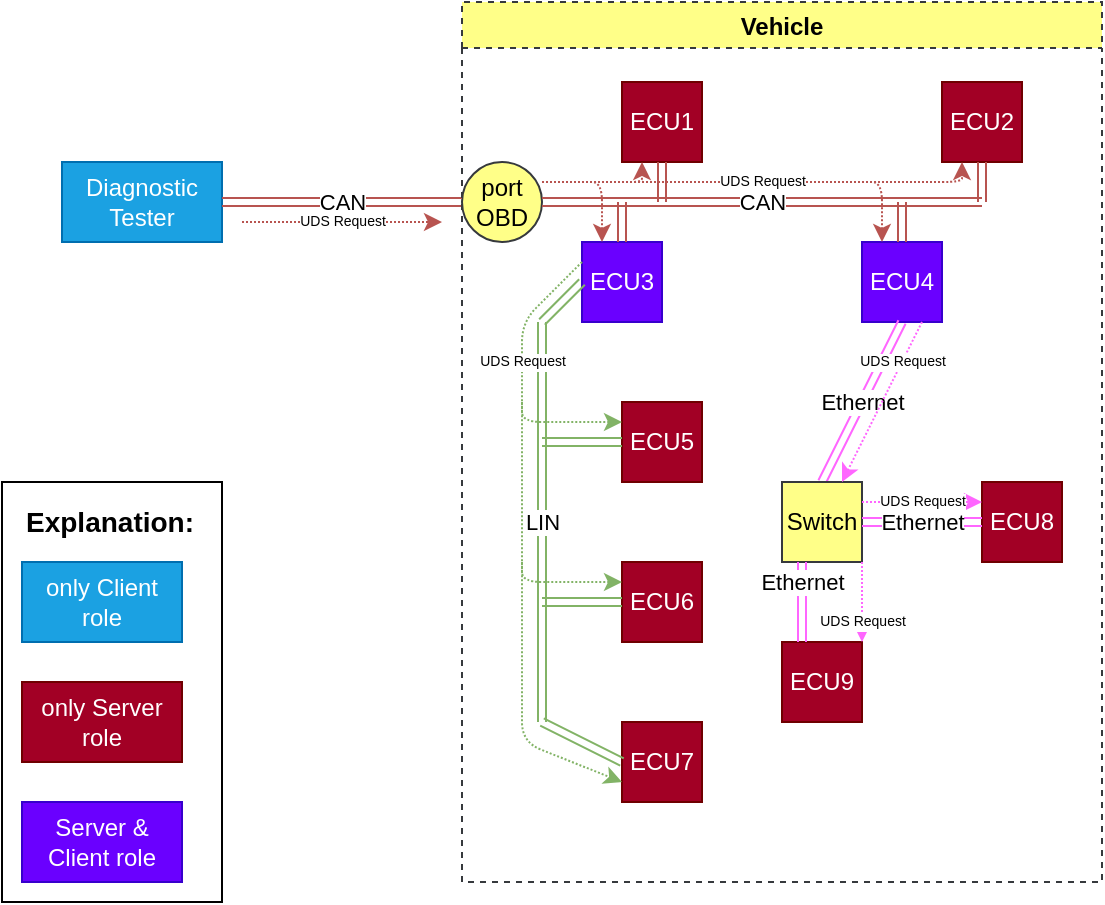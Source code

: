 <mxfile version="14.7.4" type="embed" pages="3"><diagram id="TXXlHFKijfGD9bMzDoRn" name="Gateway - request"><mxGraphModel dx="1177" dy="816" grid="1" gridSize="10" guides="1" tooltips="1" connect="1" arrows="1" fold="1" page="1" pageScale="1" pageWidth="600" pageHeight="500" math="0" shadow="0"><root><mxCell id="kVYuDdD-bTvSPbI2ndRd-0"/><mxCell id="kVYuDdD-bTvSPbI2ndRd-1" parent="kVYuDdD-bTvSPbI2ndRd-0"/><mxCell id="PegGbP0o_FV90BbM3bnu-0" value="Diagnostic Tester" style="rounded=0;whiteSpace=wrap;html=1;fillColor=#1ba1e2;strokeColor=#006EAF;fontColor=#ffffff;" parent="kVYuDdD-bTvSPbI2ndRd-1" vertex="1"><mxGeometry x="40" y="120" width="80" height="40" as="geometry"/></mxCell><mxCell id="PegGbP0o_FV90BbM3bnu-9" value="port OBD" style="ellipse;whiteSpace=wrap;html=1;fillColor=#ffff88;strokeColor=#36393d;" parent="kVYuDdD-bTvSPbI2ndRd-1" vertex="1"><mxGeometry x="240" y="120" width="40" height="40" as="geometry"/></mxCell><mxCell id="PegGbP0o_FV90BbM3bnu-10" value="CAN" style="shape=link;html=1;exitX=1;exitY=0.5;exitDx=0;exitDy=0;entryX=0;entryY=0.5;entryDx=0;entryDy=0;strokeColor=#b85450;fillColor=#f8cecc;" parent="kVYuDdD-bTvSPbI2ndRd-1" source="PegGbP0o_FV90BbM3bnu-0" target="PegGbP0o_FV90BbM3bnu-9" edge="1"><mxGeometry width="100" relative="1" as="geometry"><mxPoint x="130" y="130" as="sourcePoint"/><mxPoint x="230" y="130" as="targetPoint"/></mxGeometry></mxCell><mxCell id="PegGbP0o_FV90BbM3bnu-11" value="CAN" style="shape=link;html=1;exitX=1;exitY=0.5;exitDx=0;exitDy=0;fillColor=#f8cecc;strokeColor=#b85450;" parent="kVYuDdD-bTvSPbI2ndRd-1" source="PegGbP0o_FV90BbM3bnu-9" edge="1"><mxGeometry width="100" relative="1" as="geometry"><mxPoint x="290" y="140" as="sourcePoint"/><mxPoint x="500" y="140" as="targetPoint"/></mxGeometry></mxCell><mxCell id="PegGbP0o_FV90BbM3bnu-12" value="Vehicle" style="swimlane;dashed=1;fillColor=#ffff88;strokeColor=#36393d;" parent="kVYuDdD-bTvSPbI2ndRd-1" vertex="1"><mxGeometry x="240" y="40" width="320" height="440" as="geometry"/></mxCell><mxCell id="PegGbP0o_FV90BbM3bnu-14" value="ECU1" style="rounded=0;whiteSpace=wrap;html=1;fillColor=#a20025;strokeColor=#6F0000;fontColor=#ffffff;" parent="PegGbP0o_FV90BbM3bnu-12" vertex="1"><mxGeometry x="80" y="40" width="40" height="40" as="geometry"/></mxCell><mxCell id="PegGbP0o_FV90BbM3bnu-15" value="" style="shape=link;html=1;exitX=0.5;exitY=1;exitDx=0;exitDy=0;fillColor=#f8cecc;strokeColor=#b85450;" parent="PegGbP0o_FV90BbM3bnu-12" source="PegGbP0o_FV90BbM3bnu-14" edge="1"><mxGeometry width="100" relative="1" as="geometry"><mxPoint x="130" y="150" as="sourcePoint"/><mxPoint x="100" y="100" as="targetPoint"/></mxGeometry></mxCell><mxCell id="PegGbP0o_FV90BbM3bnu-18" value="ECU2" style="rounded=0;whiteSpace=wrap;html=1;fillColor=#a20025;strokeColor=#6F0000;fontColor=#ffffff;" parent="PegGbP0o_FV90BbM3bnu-12" vertex="1"><mxGeometry x="240" y="40" width="40" height="40" as="geometry"/></mxCell><mxCell id="PegGbP0o_FV90BbM3bnu-22" value="" style="shape=link;html=1;exitX=0.5;exitY=1;exitDx=0;exitDy=0;fillColor=#f8cecc;strokeColor=#b85450;" parent="PegGbP0o_FV90BbM3bnu-12" source="PegGbP0o_FV90BbM3bnu-18" edge="1"><mxGeometry width="100" relative="1" as="geometry"><mxPoint x="240" y="160" as="sourcePoint"/><mxPoint x="260" y="100" as="targetPoint"/></mxGeometry></mxCell><mxCell id="PegGbP0o_FV90BbM3bnu-23" value="ECU3" style="rounded=0;whiteSpace=wrap;html=1;fillColor=#6a00ff;strokeColor=#3700CC;fontColor=#ffffff;" parent="PegGbP0o_FV90BbM3bnu-12" vertex="1"><mxGeometry x="60" y="120" width="40" height="40" as="geometry"/></mxCell><mxCell id="PegGbP0o_FV90BbM3bnu-24" value="ECU4" style="rounded=0;whiteSpace=wrap;html=1;fillColor=#6a00ff;strokeColor=#3700CC;fontColor=#ffffff;" parent="PegGbP0o_FV90BbM3bnu-12" vertex="1"><mxGeometry x="200" y="120" width="40" height="40" as="geometry"/></mxCell><mxCell id="PegGbP0o_FV90BbM3bnu-26" value="" style="shape=link;html=1;entryX=0.5;entryY=0;entryDx=0;entryDy=0;fillColor=#f8cecc;strokeColor=#b85450;" parent="PegGbP0o_FV90BbM3bnu-12" target="PegGbP0o_FV90BbM3bnu-24" edge="1"><mxGeometry width="100" relative="1" as="geometry"><mxPoint x="220" y="100" as="sourcePoint"/><mxPoint x="260" y="120" as="targetPoint"/></mxGeometry></mxCell><mxCell id="PegGbP0o_FV90BbM3bnu-28" value="LIN" style="shape=link;html=1;fillColor=#d5e8d4;strokeColor=#82b366;" parent="PegGbP0o_FV90BbM3bnu-12" edge="1"><mxGeometry width="100" relative="1" as="geometry"><mxPoint x="40" y="160" as="sourcePoint"/><mxPoint x="40" y="360" as="targetPoint"/></mxGeometry></mxCell><mxCell id="PegGbP0o_FV90BbM3bnu-29" value="Ethernet" style="shape=link;html=1;entryX=0.5;entryY=0;entryDx=0;entryDy=0;exitX=0.5;exitY=1;exitDx=0;exitDy=0;strokeColor=#FF66FF;" parent="PegGbP0o_FV90BbM3bnu-12" source="PegGbP0o_FV90BbM3bnu-24" target="PegGbP0o_FV90BbM3bnu-30" edge="1"><mxGeometry width="100" relative="1" as="geometry"><mxPoint x="180" y="160" as="sourcePoint"/><mxPoint x="180" y="240" as="targetPoint"/></mxGeometry></mxCell><mxCell id="PegGbP0o_FV90BbM3bnu-30" value="Switch" style="rounded=0;whiteSpace=wrap;html=1;strokeColor=#36393d;fillColor=#ffff88;" parent="PegGbP0o_FV90BbM3bnu-12" vertex="1"><mxGeometry x="160" y="240" width="40" height="40" as="geometry"/></mxCell><mxCell id="PegGbP0o_FV90BbM3bnu-32" value="ECU5" style="rounded=0;whiteSpace=wrap;html=1;fillColor=#a20025;strokeColor=#6F0000;fontColor=#ffffff;" parent="PegGbP0o_FV90BbM3bnu-12" vertex="1"><mxGeometry x="80" y="200" width="40" height="40" as="geometry"/></mxCell><mxCell id="PegGbP0o_FV90BbM3bnu-33" value="ECU6" style="rounded=0;whiteSpace=wrap;html=1;fillColor=#a20025;strokeColor=#6F0000;fontColor=#ffffff;" parent="PegGbP0o_FV90BbM3bnu-12" vertex="1"><mxGeometry x="80" y="280" width="40" height="40" as="geometry"/></mxCell><mxCell id="PegGbP0o_FV90BbM3bnu-34" value="ECU7" style="rounded=0;whiteSpace=wrap;html=1;fillColor=#a20025;strokeColor=#6F0000;fontColor=#ffffff;" parent="PegGbP0o_FV90BbM3bnu-12" vertex="1"><mxGeometry x="80" y="360" width="40" height="40" as="geometry"/></mxCell><mxCell id="PegGbP0o_FV90BbM3bnu-35" value="ECU9" style="rounded=0;whiteSpace=wrap;html=1;fillColor=#a20025;strokeColor=#6F0000;fontColor=#ffffff;" parent="PegGbP0o_FV90BbM3bnu-12" vertex="1"><mxGeometry x="160" y="320" width="40" height="40" as="geometry"/></mxCell><mxCell id="PegGbP0o_FV90BbM3bnu-36" value="ECU8" style="rounded=0;whiteSpace=wrap;html=1;fillColor=#a20025;strokeColor=#6F0000;fontColor=#ffffff;" parent="PegGbP0o_FV90BbM3bnu-12" vertex="1"><mxGeometry x="260" y="240" width="40" height="40" as="geometry"/></mxCell><mxCell id="PegGbP0o_FV90BbM3bnu-37" value="Ethernet" style="shape=link;html=1;entryX=0.25;entryY=0;entryDx=0;entryDy=0;exitX=0.25;exitY=1;exitDx=0;exitDy=0;strokeColor=#FF66FF;" parent="PegGbP0o_FV90BbM3bnu-12" source="PegGbP0o_FV90BbM3bnu-30" target="PegGbP0o_FV90BbM3bnu-35" edge="1"><mxGeometry x="-0.5" width="100" relative="1" as="geometry"><mxPoint x="220" y="300" as="sourcePoint"/><mxPoint x="190.0" y="250.0" as="targetPoint"/><mxPoint as="offset"/></mxGeometry></mxCell><mxCell id="PegGbP0o_FV90BbM3bnu-38" value="Ethernet" style="shape=link;html=1;entryX=1;entryY=0.5;entryDx=0;entryDy=0;exitX=0;exitY=0.5;exitDx=0;exitDy=0;strokeColor=#FF66FF;" parent="PegGbP0o_FV90BbM3bnu-12" source="PegGbP0o_FV90BbM3bnu-36" target="PegGbP0o_FV90BbM3bnu-30" edge="1"><mxGeometry width="100" relative="1" as="geometry"><mxPoint x="190" y="290" as="sourcePoint"/><mxPoint x="190" y="330" as="targetPoint"/></mxGeometry></mxCell><mxCell id="1uNNtF3XoOrTsBVOuk05-6" value="UDS Request" style="html=1;fillColor=#d80073;dashed=1;dashPattern=1 1;fontSize=7;strokeColor=#FF66FF;entryX=0.75;entryY=0;entryDx=0;entryDy=0;exitX=0.75;exitY=1;exitDx=0;exitDy=0;" parent="PegGbP0o_FV90BbM3bnu-12" source="PegGbP0o_FV90BbM3bnu-24" target="PegGbP0o_FV90BbM3bnu-30" edge="1"><mxGeometry x="-0.5" width="100" relative="1" as="geometry"><mxPoint x="250" y="170" as="sourcePoint"/><mxPoint x="240" y="220" as="targetPoint"/><mxPoint as="offset"/></mxGeometry></mxCell><mxCell id="1uNNtF3XoOrTsBVOuk05-8" value="UDS Request" style="html=1;fillColor=#d80073;dashed=1;dashPattern=1 1;fontSize=7;strokeColor=#FF66FF;entryX=0;entryY=0.25;entryDx=0;entryDy=0;exitX=1;exitY=0.25;exitDx=0;exitDy=0;" parent="PegGbP0o_FV90BbM3bnu-12" source="PegGbP0o_FV90BbM3bnu-30" target="PegGbP0o_FV90BbM3bnu-36" edge="1"><mxGeometry width="100" relative="1" as="geometry"><mxPoint x="280" y="200" as="sourcePoint"/><mxPoint x="200.0" y="250.0" as="targetPoint"/><mxPoint as="offset"/></mxGeometry></mxCell><mxCell id="1uNNtF3XoOrTsBVOuk05-9" value="UDS Request" style="html=1;fillColor=#d80073;dashed=1;dashPattern=1 1;fontSize=7;strokeColor=#FF66FF;entryX=1;entryY=0;entryDx=0;entryDy=0;exitX=1;exitY=1;exitDx=0;exitDy=0;" parent="PegGbP0o_FV90BbM3bnu-12" source="PegGbP0o_FV90BbM3bnu-30" target="PegGbP0o_FV90BbM3bnu-35" edge="1"><mxGeometry x="0.5" width="100" relative="1" as="geometry"><mxPoint x="230.0" y="310.0" as="sourcePoint"/><mxPoint x="290.0" y="310.0" as="targetPoint"/><mxPoint as="offset"/></mxGeometry></mxCell><mxCell id="1uNNtF3XoOrTsBVOuk05-4" value="UDS Request" style="html=1;strokeColor=#82b366;fillColor=#d5e8d4;dashed=1;dashPattern=1 1;fontSize=7;exitX=0;exitY=0.25;exitDx=0;exitDy=0;entryX=0;entryY=0.75;entryDx=0;entryDy=0;" parent="PegGbP0o_FV90BbM3bnu-12" source="PegGbP0o_FV90BbM3bnu-23" target="PegGbP0o_FV90BbM3bnu-34" edge="1"><mxGeometry x="-0.592" width="100" relative="1" as="geometry"><mxPoint x="-110" y="210.0" as="sourcePoint"/><mxPoint x="30" y="380" as="targetPoint"/><Array as="points"><mxPoint x="30" y="160"/><mxPoint x="30" y="370"/></Array><mxPoint as="offset"/></mxGeometry></mxCell><mxCell id="PegGbP0o_FV90BbM3bnu-27" value="" style="shape=link;html=1;exitX=0.5;exitY=0;exitDx=0;exitDy=0;fillColor=#f8cecc;strokeColor=#b85450;" parent="kVYuDdD-bTvSPbI2ndRd-1" source="PegGbP0o_FV90BbM3bnu-23" edge="1"><mxGeometry width="100" relative="1" as="geometry"><mxPoint x="390" y="270" as="sourcePoint"/><mxPoint x="320" y="140" as="targetPoint"/></mxGeometry></mxCell><mxCell id="PegGbP0o_FV90BbM3bnu-40" value="" style="shape=link;html=1;exitX=0;exitY=0.5;exitDx=0;exitDy=0;fillColor=#d5e8d4;strokeColor=#82b366;" parent="kVYuDdD-bTvSPbI2ndRd-1" source="PegGbP0o_FV90BbM3bnu-23" edge="1"><mxGeometry width="100" relative="1" as="geometry"><mxPoint x="140" y="210" as="sourcePoint"/><mxPoint x="280" y="200" as="targetPoint"/></mxGeometry></mxCell><mxCell id="PegGbP0o_FV90BbM3bnu-41" value="" style="shape=link;html=1;entryX=0;entryY=0.5;entryDx=0;entryDy=0;fillColor=#d5e8d4;strokeColor=#82b366;" parent="kVYuDdD-bTvSPbI2ndRd-1" target="PegGbP0o_FV90BbM3bnu-32" edge="1"><mxGeometry width="100" relative="1" as="geometry"><mxPoint x="280" y="260" as="sourcePoint"/><mxPoint x="290" y="210" as="targetPoint"/></mxGeometry></mxCell><mxCell id="PegGbP0o_FV90BbM3bnu-42" value="" style="shape=link;html=1;entryX=0;entryY=0.5;entryDx=0;entryDy=0;fillColor=#d5e8d4;strokeColor=#82b366;" parent="kVYuDdD-bTvSPbI2ndRd-1" target="PegGbP0o_FV90BbM3bnu-33" edge="1"><mxGeometry width="100" relative="1" as="geometry"><mxPoint x="280" y="340" as="sourcePoint"/><mxPoint x="330" y="270" as="targetPoint"/></mxGeometry></mxCell><mxCell id="PegGbP0o_FV90BbM3bnu-43" value="" style="shape=link;html=1;entryX=0;entryY=0.5;entryDx=0;entryDy=0;fillColor=#d5e8d4;strokeColor=#82b366;" parent="kVYuDdD-bTvSPbI2ndRd-1" target="PegGbP0o_FV90BbM3bnu-34" edge="1"><mxGeometry width="100" relative="1" as="geometry"><mxPoint x="280" y="400" as="sourcePoint"/><mxPoint x="330" y="350" as="targetPoint"/></mxGeometry></mxCell><mxCell id="PegGbP0o_FV90BbM3bnu-44" value="only Client role" style="rounded=0;whiteSpace=wrap;html=1;strokeColor=#006EAF;fillColor=#1ba1e2;fontColor=#ffffff;" parent="kVYuDdD-bTvSPbI2ndRd-1" vertex="1"><mxGeometry x="20" y="320" width="80" height="40" as="geometry"/></mxCell><mxCell id="PegGbP0o_FV90BbM3bnu-45" value="only Server role" style="rounded=0;whiteSpace=wrap;html=1;strokeColor=#6F0000;fillColor=#a20025;fontColor=#ffffff;" parent="kVYuDdD-bTvSPbI2ndRd-1" vertex="1"><mxGeometry x="20" y="380" width="80" height="40" as="geometry"/></mxCell><mxCell id="PegGbP0o_FV90BbM3bnu-46" value="Server &amp;amp; Client role" style="rounded=0;whiteSpace=wrap;html=1;strokeColor=#3700CC;fillColor=#6a00ff;fontColor=#ffffff;" parent="kVYuDdD-bTvSPbI2ndRd-1" vertex="1"><mxGeometry x="20" y="440" width="80" height="40" as="geometry"/></mxCell><mxCell id="PegGbP0o_FV90BbM3bnu-47" value="Explanation:" style="text;html=1;strokeColor=none;fillColor=none;align=left;verticalAlign=middle;whiteSpace=wrap;rounded=0;fontStyle=1;fontSize=14;" parent="kVYuDdD-bTvSPbI2ndRd-1" vertex="1"><mxGeometry x="20" y="280" width="80" height="40" as="geometry"/></mxCell><mxCell id="1uNNtF3XoOrTsBVOuk05-0" value="UDS Request" style="html=1;strokeColor=#b85450;fillColor=#f8cecc;dashed=1;dashPattern=1 1;fontSize=7;" parent="kVYuDdD-bTvSPbI2ndRd-1" edge="1"><mxGeometry width="100" relative="1" as="geometry"><mxPoint x="130" y="150" as="sourcePoint"/><mxPoint x="230" y="150" as="targetPoint"/></mxGeometry></mxCell><mxCell id="1uNNtF3XoOrTsBVOuk05-2" value="UDS Request" style="html=1;strokeColor=#b85450;fillColor=#f8cecc;dashed=1;dashPattern=1 1;fontSize=7;entryX=0.25;entryY=1;entryDx=0;entryDy=0;" parent="kVYuDdD-bTvSPbI2ndRd-1" target="PegGbP0o_FV90BbM3bnu-18" edge="1"><mxGeometry width="100" relative="1" as="geometry"><mxPoint x="280" y="130" as="sourcePoint"/><mxPoint x="500" y="130" as="targetPoint"/><Array as="points"><mxPoint x="490" y="130"/></Array></mxGeometry></mxCell><mxCell id="OMdjaZ_IhQC_8OE2vStf-0" value="" style="html=1;strokeColor=#b85450;fillColor=#f8cecc;dashed=1;dashPattern=1 1;fontSize=7;entryX=0.25;entryY=1;entryDx=0;entryDy=0;" parent="kVYuDdD-bTvSPbI2ndRd-1" target="PegGbP0o_FV90BbM3bnu-14" edge="1"><mxGeometry width="100" relative="1" as="geometry"><mxPoint x="320" y="130" as="sourcePoint"/><mxPoint x="190" y="230" as="targetPoint"/><Array as="points"><mxPoint x="330" y="130"/></Array></mxGeometry></mxCell><mxCell id="OMdjaZ_IhQC_8OE2vStf-1" value="" style="html=1;strokeColor=#b85450;fillColor=#f8cecc;dashed=1;dashPattern=1 1;fontSize=7;entryX=0.25;entryY=0;entryDx=0;entryDy=0;" parent="kVYuDdD-bTvSPbI2ndRd-1" target="PegGbP0o_FV90BbM3bnu-23" edge="1"><mxGeometry width="100" relative="1" as="geometry"><mxPoint x="300" y="130" as="sourcePoint"/><mxPoint x="340" y="130.0" as="targetPoint"/><Array as="points"><mxPoint x="310" y="130"/></Array></mxGeometry></mxCell><mxCell id="OMdjaZ_IhQC_8OE2vStf-2" value="" style="html=1;strokeColor=#b85450;fillColor=#f8cecc;dashed=1;dashPattern=1 1;fontSize=7;entryX=0.25;entryY=0;entryDx=0;entryDy=0;" parent="kVYuDdD-bTvSPbI2ndRd-1" target="PegGbP0o_FV90BbM3bnu-24" edge="1"><mxGeometry width="100" relative="1" as="geometry"><mxPoint x="440" y="130" as="sourcePoint"/><mxPoint x="320" y="170.0" as="targetPoint"/><Array as="points"><mxPoint x="450" y="130"/></Array></mxGeometry></mxCell><mxCell id="OMdjaZ_IhQC_8OE2vStf-4" value="" style="html=1;strokeColor=#82b366;fillColor=#d5e8d4;dashed=1;dashPattern=1 1;fontSize=7;entryX=0;entryY=0.25;entryDx=0;entryDy=0;" parent="kVYuDdD-bTvSPbI2ndRd-1" target="PegGbP0o_FV90BbM3bnu-32" edge="1"><mxGeometry x="-0.592" width="100" relative="1" as="geometry"><mxPoint x="270" y="240" as="sourcePoint"/><mxPoint x="150" y="430" as="targetPoint"/><Array as="points"><mxPoint x="270" y="250"/></Array><mxPoint as="offset"/></mxGeometry></mxCell><mxCell id="OMdjaZ_IhQC_8OE2vStf-5" value="" style="html=1;strokeColor=#82b366;fillColor=#d5e8d4;dashed=1;dashPattern=1 1;fontSize=7;entryX=0;entryY=0.25;entryDx=0;entryDy=0;" parent="kVYuDdD-bTvSPbI2ndRd-1" target="PegGbP0o_FV90BbM3bnu-33" edge="1"><mxGeometry x="-0.592" width="100" relative="1" as="geometry"><mxPoint x="270" y="320" as="sourcePoint"/><mxPoint x="220" y="340.0" as="targetPoint"/><Array as="points"><mxPoint x="270" y="330"/></Array><mxPoint as="offset"/></mxGeometry></mxCell><mxCell id="hqwpej-4IqwZnjgD5r96-0" value="" style="rounded=0;whiteSpace=wrap;html=1;fillColor=none;" parent="kVYuDdD-bTvSPbI2ndRd-1" vertex="1"><mxGeometry x="10" y="280" width="110" height="210" as="geometry"/></mxCell></root></mxGraphModel></diagram><diagram name="Gateway - response" id="EYrk-a6-NOc8JjcXgO_h"><mxGraphModel dx="1177" dy="816" grid="1" gridSize="10" guides="1" tooltips="1" connect="1" arrows="1" fold="1" page="1" pageScale="1" pageWidth="600" pageHeight="500" math="0" shadow="0"><root><mxCell id="g2b5pbjhhAs5fYfLY55k-0"/><mxCell id="g2b5pbjhhAs5fYfLY55k-1" parent="g2b5pbjhhAs5fYfLY55k-0"/><mxCell id="g2b5pbjhhAs5fYfLY55k-2" value="Diagnostic Tester" style="rounded=0;whiteSpace=wrap;html=1;fillColor=#1ba1e2;strokeColor=#006EAF;fontColor=#ffffff;" parent="g2b5pbjhhAs5fYfLY55k-1" vertex="1"><mxGeometry x="40" y="120" width="80" height="40" as="geometry"/></mxCell><mxCell id="g2b5pbjhhAs5fYfLY55k-3" value="port OBD" style="ellipse;whiteSpace=wrap;html=1;fillColor=#ffff88;strokeColor=#36393d;" parent="g2b5pbjhhAs5fYfLY55k-1" vertex="1"><mxGeometry x="240" y="120" width="40" height="40" as="geometry"/></mxCell><mxCell id="g2b5pbjhhAs5fYfLY55k-4" value="CAN" style="shape=link;html=1;exitX=1;exitY=0.5;exitDx=0;exitDy=0;entryX=0;entryY=0.5;entryDx=0;entryDy=0;strokeColor=#b85450;fillColor=#f8cecc;" parent="g2b5pbjhhAs5fYfLY55k-1" source="g2b5pbjhhAs5fYfLY55k-2" target="g2b5pbjhhAs5fYfLY55k-3" edge="1"><mxGeometry width="100" relative="1" as="geometry"><mxPoint x="130" y="130" as="sourcePoint"/><mxPoint x="230" y="130" as="targetPoint"/></mxGeometry></mxCell><mxCell id="g2b5pbjhhAs5fYfLY55k-5" value="CAN" style="shape=link;html=1;exitX=1;exitY=0.5;exitDx=0;exitDy=0;fillColor=#f8cecc;strokeColor=#b85450;" parent="g2b5pbjhhAs5fYfLY55k-1" source="g2b5pbjhhAs5fYfLY55k-3" edge="1"><mxGeometry width="100" relative="1" as="geometry"><mxPoint x="290" y="140" as="sourcePoint"/><mxPoint x="500" y="140" as="targetPoint"/></mxGeometry></mxCell><mxCell id="g2b5pbjhhAs5fYfLY55k-6" value="Vehicle" style="swimlane;dashed=1;fillColor=#ffff88;strokeColor=#36393d;" parent="g2b5pbjhhAs5fYfLY55k-1" vertex="1"><mxGeometry x="240" y="40" width="320" height="440" as="geometry"/></mxCell><mxCell id="g2b5pbjhhAs5fYfLY55k-7" value="ECU1" style="rounded=0;whiteSpace=wrap;html=1;fillColor=#a20025;strokeColor=#6F0000;fontColor=#ffffff;" parent="g2b5pbjhhAs5fYfLY55k-6" vertex="1"><mxGeometry x="80" y="40" width="40" height="40" as="geometry"/></mxCell><mxCell id="g2b5pbjhhAs5fYfLY55k-8" value="" style="shape=link;html=1;exitX=0.5;exitY=1;exitDx=0;exitDy=0;fillColor=#f8cecc;strokeColor=#b85450;" parent="g2b5pbjhhAs5fYfLY55k-6" source="g2b5pbjhhAs5fYfLY55k-7" edge="1"><mxGeometry width="100" relative="1" as="geometry"><mxPoint x="130" y="150" as="sourcePoint"/><mxPoint x="100" y="100" as="targetPoint"/></mxGeometry></mxCell><mxCell id="g2b5pbjhhAs5fYfLY55k-9" value="ECU2" style="rounded=0;whiteSpace=wrap;html=1;fillColor=#a20025;strokeColor=#6F0000;fontColor=#ffffff;" parent="g2b5pbjhhAs5fYfLY55k-6" vertex="1"><mxGeometry x="240" y="40" width="40" height="40" as="geometry"/></mxCell><mxCell id="g2b5pbjhhAs5fYfLY55k-10" value="" style="shape=link;html=1;exitX=0.5;exitY=1;exitDx=0;exitDy=0;fillColor=#f8cecc;strokeColor=#b85450;" parent="g2b5pbjhhAs5fYfLY55k-6" source="g2b5pbjhhAs5fYfLY55k-9" edge="1"><mxGeometry width="100" relative="1" as="geometry"><mxPoint x="240" y="160" as="sourcePoint"/><mxPoint x="260" y="100" as="targetPoint"/></mxGeometry></mxCell><mxCell id="g2b5pbjhhAs5fYfLY55k-11" value="ECU3" style="rounded=0;whiteSpace=wrap;html=1;fillColor=#6a00ff;strokeColor=#3700CC;fontColor=#ffffff;" parent="g2b5pbjhhAs5fYfLY55k-6" vertex="1"><mxGeometry x="60" y="120" width="40" height="40" as="geometry"/></mxCell><mxCell id="g2b5pbjhhAs5fYfLY55k-12" value="ECU4" style="rounded=0;whiteSpace=wrap;html=1;fillColor=#6a00ff;strokeColor=#3700CC;fontColor=#ffffff;" parent="g2b5pbjhhAs5fYfLY55k-6" vertex="1"><mxGeometry x="200" y="120" width="40" height="40" as="geometry"/></mxCell><mxCell id="g2b5pbjhhAs5fYfLY55k-13" value="" style="shape=link;html=1;entryX=0.5;entryY=0;entryDx=0;entryDy=0;fillColor=#f8cecc;strokeColor=#b85450;" parent="g2b5pbjhhAs5fYfLY55k-6" target="g2b5pbjhhAs5fYfLY55k-12" edge="1"><mxGeometry width="100" relative="1" as="geometry"><mxPoint x="220" y="100" as="sourcePoint"/><mxPoint x="260" y="120" as="targetPoint"/></mxGeometry></mxCell><mxCell id="g2b5pbjhhAs5fYfLY55k-14" value="LIN" style="shape=link;html=1;fillColor=#d5e8d4;strokeColor=#82b366;" parent="g2b5pbjhhAs5fYfLY55k-6" edge="1"><mxGeometry width="100" relative="1" as="geometry"><mxPoint x="40" y="160" as="sourcePoint"/><mxPoint x="40" y="360" as="targetPoint"/></mxGeometry></mxCell><mxCell id="g2b5pbjhhAs5fYfLY55k-15" value="Ethernet" style="shape=link;html=1;entryX=0.5;entryY=0;entryDx=0;entryDy=0;exitX=0.5;exitY=1;exitDx=0;exitDy=0;strokeColor=#FF66FF;" parent="g2b5pbjhhAs5fYfLY55k-6" source="g2b5pbjhhAs5fYfLY55k-12" target="g2b5pbjhhAs5fYfLY55k-16" edge="1"><mxGeometry width="100" relative="1" as="geometry"><mxPoint x="180" y="160" as="sourcePoint"/><mxPoint x="180" y="240" as="targetPoint"/></mxGeometry></mxCell><mxCell id="g2b5pbjhhAs5fYfLY55k-16" value="Switch" style="rounded=0;whiteSpace=wrap;html=1;strokeColor=#36393d;fillColor=#ffff88;" parent="g2b5pbjhhAs5fYfLY55k-6" vertex="1"><mxGeometry x="160" y="240" width="40" height="40" as="geometry"/></mxCell><mxCell id="g2b5pbjhhAs5fYfLY55k-17" value="ECU5" style="rounded=0;whiteSpace=wrap;html=1;fillColor=#a20025;strokeColor=#6F0000;fontColor=#ffffff;" parent="g2b5pbjhhAs5fYfLY55k-6" vertex="1"><mxGeometry x="80" y="200" width="40" height="40" as="geometry"/></mxCell><mxCell id="g2b5pbjhhAs5fYfLY55k-18" value="ECU6" style="rounded=0;whiteSpace=wrap;html=1;fillColor=#a20025;strokeColor=#6F0000;fontColor=#ffffff;" parent="g2b5pbjhhAs5fYfLY55k-6" vertex="1"><mxGeometry x="80" y="280" width="40" height="40" as="geometry"/></mxCell><mxCell id="g2b5pbjhhAs5fYfLY55k-19" value="ECU7" style="rounded=0;whiteSpace=wrap;html=1;fillColor=#a20025;strokeColor=#6F0000;fontColor=#ffffff;" parent="g2b5pbjhhAs5fYfLY55k-6" vertex="1"><mxGeometry x="80" y="360" width="40" height="40" as="geometry"/></mxCell><mxCell id="g2b5pbjhhAs5fYfLY55k-20" value="ECU9" style="rounded=0;whiteSpace=wrap;html=1;fillColor=#a20025;strokeColor=#6F0000;fontColor=#ffffff;" parent="g2b5pbjhhAs5fYfLY55k-6" vertex="1"><mxGeometry x="160" y="320" width="40" height="40" as="geometry"/></mxCell><mxCell id="g2b5pbjhhAs5fYfLY55k-21" value="ECU8" style="rounded=0;whiteSpace=wrap;html=1;fillColor=#a20025;strokeColor=#6F0000;fontColor=#ffffff;" parent="g2b5pbjhhAs5fYfLY55k-6" vertex="1"><mxGeometry x="260" y="240" width="40" height="40" as="geometry"/></mxCell><mxCell id="g2b5pbjhhAs5fYfLY55k-22" value="Ethernet" style="shape=link;html=1;entryX=0.25;entryY=0;entryDx=0;entryDy=0;exitX=0.25;exitY=1;exitDx=0;exitDy=0;strokeColor=#FF66FF;" parent="g2b5pbjhhAs5fYfLY55k-6" source="g2b5pbjhhAs5fYfLY55k-16" target="g2b5pbjhhAs5fYfLY55k-20" edge="1"><mxGeometry x="-0.5" width="100" relative="1" as="geometry"><mxPoint x="220" y="300" as="sourcePoint"/><mxPoint x="190.0" y="250.0" as="targetPoint"/><mxPoint as="offset"/></mxGeometry></mxCell><mxCell id="g2b5pbjhhAs5fYfLY55k-23" value="Ethernet" style="shape=link;html=1;entryX=1;entryY=0.5;entryDx=0;entryDy=0;exitX=0;exitY=0.5;exitDx=0;exitDy=0;strokeColor=#FF66FF;" parent="g2b5pbjhhAs5fYfLY55k-6" source="g2b5pbjhhAs5fYfLY55k-21" target="g2b5pbjhhAs5fYfLY55k-16" edge="1"><mxGeometry width="100" relative="1" as="geometry"><mxPoint x="190" y="290" as="sourcePoint"/><mxPoint x="190" y="330" as="targetPoint"/></mxGeometry></mxCell><mxCell id="g2b5pbjhhAs5fYfLY55k-24" value="UDS Response" style="html=1;fillColor=#d80073;dashed=1;dashPattern=1 1;fontSize=7;strokeColor=#FF66FF;entryX=0.75;entryY=0;entryDx=0;entryDy=0;exitX=0.75;exitY=1;exitDx=0;exitDy=0;endArrow=none;endFill=0;startArrow=classic;startFill=1;" parent="g2b5pbjhhAs5fYfLY55k-6" source="g2b5pbjhhAs5fYfLY55k-12" target="g2b5pbjhhAs5fYfLY55k-16" edge="1"><mxGeometry x="-0.5" width="100" relative="1" as="geometry"><mxPoint x="250" y="170" as="sourcePoint"/><mxPoint x="240" y="220" as="targetPoint"/><mxPoint as="offset"/></mxGeometry></mxCell><mxCell id="g2b5pbjhhAs5fYfLY55k-25" value="UDS Response" style="html=1;fillColor=#d80073;dashed=1;dashPattern=1 1;fontSize=7;strokeColor=#FF66FF;entryX=0;entryY=0.25;entryDx=0;entryDy=0;exitX=1;exitY=0.25;exitDx=0;exitDy=0;startArrow=classic;startFill=1;endArrow=none;endFill=0;" parent="g2b5pbjhhAs5fYfLY55k-6" source="g2b5pbjhhAs5fYfLY55k-16" target="g2b5pbjhhAs5fYfLY55k-21" edge="1"><mxGeometry width="100" relative="1" as="geometry"><mxPoint x="280" y="200" as="sourcePoint"/><mxPoint x="200.0" y="250.0" as="targetPoint"/><mxPoint as="offset"/></mxGeometry></mxCell><mxCell id="g2b5pbjhhAs5fYfLY55k-26" value="UDS Response" style="html=1;fillColor=#d80073;dashed=1;dashPattern=1 1;fontSize=7;strokeColor=#FF66FF;entryX=1;entryY=0;entryDx=0;entryDy=0;exitX=1;exitY=1;exitDx=0;exitDy=0;startArrow=classic;startFill=1;endArrow=none;endFill=0;" parent="g2b5pbjhhAs5fYfLY55k-6" source="g2b5pbjhhAs5fYfLY55k-16" target="g2b5pbjhhAs5fYfLY55k-20" edge="1"><mxGeometry x="0.5" width="100" relative="1" as="geometry"><mxPoint x="230.0" y="310.0" as="sourcePoint"/><mxPoint x="290.0" y="310.0" as="targetPoint"/><mxPoint as="offset"/></mxGeometry></mxCell><mxCell id="g2b5pbjhhAs5fYfLY55k-27" value="" style="shape=link;html=1;exitX=0.5;exitY=0;exitDx=0;exitDy=0;fillColor=#f8cecc;strokeColor=#b85450;" parent="g2b5pbjhhAs5fYfLY55k-1" source="g2b5pbjhhAs5fYfLY55k-11" edge="1"><mxGeometry width="100" relative="1" as="geometry"><mxPoint x="390" y="270" as="sourcePoint"/><mxPoint x="320" y="140" as="targetPoint"/></mxGeometry></mxCell><mxCell id="g2b5pbjhhAs5fYfLY55k-28" value="" style="shape=link;html=1;exitX=0;exitY=0.5;exitDx=0;exitDy=0;fillColor=#d5e8d4;strokeColor=#82b366;" parent="g2b5pbjhhAs5fYfLY55k-1" source="g2b5pbjhhAs5fYfLY55k-11" edge="1"><mxGeometry width="100" relative="1" as="geometry"><mxPoint x="140" y="210" as="sourcePoint"/><mxPoint x="280" y="200" as="targetPoint"/></mxGeometry></mxCell><mxCell id="g2b5pbjhhAs5fYfLY55k-29" value="" style="shape=link;html=1;entryX=0;entryY=0.5;entryDx=0;entryDy=0;fillColor=#d5e8d4;strokeColor=#82b366;" parent="g2b5pbjhhAs5fYfLY55k-1" target="g2b5pbjhhAs5fYfLY55k-17" edge="1"><mxGeometry width="100" relative="1" as="geometry"><mxPoint x="280" y="260" as="sourcePoint"/><mxPoint x="290" y="210" as="targetPoint"/></mxGeometry></mxCell><mxCell id="g2b5pbjhhAs5fYfLY55k-30" value="" style="shape=link;html=1;entryX=0;entryY=0.5;entryDx=0;entryDy=0;fillColor=#d5e8d4;strokeColor=#82b366;" parent="g2b5pbjhhAs5fYfLY55k-1" target="g2b5pbjhhAs5fYfLY55k-18" edge="1"><mxGeometry width="100" relative="1" as="geometry"><mxPoint x="280" y="340" as="sourcePoint"/><mxPoint x="330" y="270" as="targetPoint"/></mxGeometry></mxCell><mxCell id="g2b5pbjhhAs5fYfLY55k-31" value="" style="shape=link;html=1;entryX=0;entryY=0.5;entryDx=0;entryDy=0;fillColor=#d5e8d4;strokeColor=#82b366;" parent="g2b5pbjhhAs5fYfLY55k-1" target="g2b5pbjhhAs5fYfLY55k-19" edge="1"><mxGeometry width="100" relative="1" as="geometry"><mxPoint x="280" y="400" as="sourcePoint"/><mxPoint x="330" y="350" as="targetPoint"/></mxGeometry></mxCell><mxCell id="g2b5pbjhhAs5fYfLY55k-32" value="only Client role" style="rounded=0;whiteSpace=wrap;html=1;strokeColor=#006EAF;fillColor=#1ba1e2;fontColor=#ffffff;" parent="g2b5pbjhhAs5fYfLY55k-1" vertex="1"><mxGeometry x="20" y="320" width="80" height="40" as="geometry"/></mxCell><mxCell id="g2b5pbjhhAs5fYfLY55k-33" value="only Server role" style="rounded=0;whiteSpace=wrap;html=1;strokeColor=#6F0000;fillColor=#a20025;fontColor=#ffffff;" parent="g2b5pbjhhAs5fYfLY55k-1" vertex="1"><mxGeometry x="20" y="380" width="80" height="40" as="geometry"/></mxCell><mxCell id="g2b5pbjhhAs5fYfLY55k-34" value="Server &amp;amp; Client role" style="rounded=0;whiteSpace=wrap;html=1;strokeColor=#3700CC;fillColor=#6a00ff;fontColor=#ffffff;" parent="g2b5pbjhhAs5fYfLY55k-1" vertex="1"><mxGeometry x="20" y="440" width="80" height="40" as="geometry"/></mxCell><mxCell id="g2b5pbjhhAs5fYfLY55k-35" value="Explanation:" style="text;html=1;strokeColor=none;fillColor=none;align=left;verticalAlign=middle;whiteSpace=wrap;rounded=0;fontStyle=1;fontSize=14;" parent="g2b5pbjhhAs5fYfLY55k-1" vertex="1"><mxGeometry x="20" y="280" width="80" height="40" as="geometry"/></mxCell><mxCell id="g2b5pbjhhAs5fYfLY55k-36" value="UDS Response" style="html=1;strokeColor=#b85450;fillColor=#f8cecc;dashed=1;dashPattern=1 1;fontSize=7;endArrow=none;endFill=0;startArrow=classic;startFill=1;" parent="g2b5pbjhhAs5fYfLY55k-1" edge="1"><mxGeometry width="100" relative="1" as="geometry"><mxPoint x="130" y="150" as="sourcePoint"/><mxPoint x="230" y="150" as="targetPoint"/></mxGeometry></mxCell><mxCell id="g2b5pbjhhAs5fYfLY55k-38" value="UDS Response" style="html=1;strokeColor=#82b366;fillColor=#d5e8d4;dashed=1;dashPattern=1 1;fontSize=7;exitX=0;exitY=0.25;exitDx=0;exitDy=0;" parent="g2b5pbjhhAs5fYfLY55k-1" source="g2b5pbjhhAs5fYfLY55k-19" edge="1"><mxGeometry width="100" relative="1" as="geometry"><mxPoint x="130" y="250.0" as="sourcePoint"/><mxPoint x="290" y="350" as="targetPoint"/><Array as="points"><mxPoint x="290" y="400"/></Array></mxGeometry></mxCell><mxCell id="g2b5pbjhhAs5fYfLY55k-40" value="UDS Response" style="html=1;strokeColor=#b85450;fillColor=#f8cecc;dashed=1;dashPattern=1 1;fontSize=7;endArrow=none;endFill=0;startArrow=classic;startFill=1;entryX=0.25;entryY=1;entryDx=0;entryDy=0;" parent="g2b5pbjhhAs5fYfLY55k-1" target="g2b5pbjhhAs5fYfLY55k-9" edge="1"><mxGeometry width="100" relative="1" as="geometry"><mxPoint x="400" y="130" as="sourcePoint"/><mxPoint x="490" y="130" as="targetPoint"/><Array as="points"><mxPoint x="490" y="130"/></Array></mxGeometry></mxCell><mxCell id="g2b5pbjhhAs5fYfLY55k-41" value="UDS Response" style="html=1;strokeColor=#b85450;fillColor=#f8cecc;dashed=1;dashPattern=1 1;fontSize=7;endArrow=none;endFill=0;startArrow=classic;startFill=1;entryX=0.25;entryY=0;entryDx=0;entryDy=0;" parent="g2b5pbjhhAs5fYfLY55k-1" target="g2b5pbjhhAs5fYfLY55k-12" edge="1"><mxGeometry width="100" relative="1" as="geometry"><mxPoint x="370" y="150" as="sourcePoint"/><mxPoint x="500.0" y="130.0" as="targetPoint"/><Array as="points"><mxPoint x="450" y="150"/></Array></mxGeometry></mxCell><mxCell id="g2b5pbjhhAs5fYfLY55k-42" value="UDS Response" style="html=1;strokeColor=#b85450;fillColor=#f8cecc;dashed=1;dashPattern=1 1;fontSize=7;endArrow=none;endFill=0;startArrow=classic;startFill=1;entryX=0.75;entryY=1;entryDx=0;entryDy=0;exitX=1;exitY=0.337;exitDx=0;exitDy=0;exitPerimeter=0;" parent="g2b5pbjhhAs5fYfLY55k-1" source="g2b5pbjhhAs5fYfLY55k-3" target="g2b5pbjhhAs5fYfLY55k-7" edge="1"><mxGeometry width="100" relative="1" as="geometry"><mxPoint x="360" y="170.0" as="sourcePoint"/><mxPoint x="420.0" y="180.0" as="targetPoint"/><Array as="points"><mxPoint x="350" y="133"/></Array></mxGeometry></mxCell><mxCell id="g2b5pbjhhAs5fYfLY55k-43" value="UDS Response" style="html=1;strokeColor=#b85450;fillColor=#f8cecc;dashed=1;dashPattern=1 1;fontSize=7;endArrow=none;endFill=0;startArrow=classic;startFill=1;entryX=1;entryY=0;entryDx=0;entryDy=0;exitX=1;exitY=1;exitDx=0;exitDy=0;" parent="g2b5pbjhhAs5fYfLY55k-1" source="g2b5pbjhhAs5fYfLY55k-3" target="g2b5pbjhhAs5fYfLY55k-11" edge="1"><mxGeometry width="100" relative="1" as="geometry"><mxPoint x="290" y="143.48" as="sourcePoint"/><mxPoint x="340" y="130.0" as="targetPoint"/><Array as="points"><mxPoint x="340" y="150"/></Array></mxGeometry></mxCell><mxCell id="g2b5pbjhhAs5fYfLY55k-45" value="UDS Response" style="html=1;strokeColor=#82b366;fillColor=#d5e8d4;dashed=1;dashPattern=1 1;fontSize=7;exitX=0;exitY=0.25;exitDx=0;exitDy=0;" parent="g2b5pbjhhAs5fYfLY55k-1" source="g2b5pbjhhAs5fYfLY55k-18" edge="1"><mxGeometry width="100" relative="1" as="geometry"><mxPoint x="330" y="420" as="sourcePoint"/><mxPoint x="290" y="270" as="targetPoint"/><Array as="points"><mxPoint x="290" y="330"/></Array></mxGeometry></mxCell><mxCell id="g2b5pbjhhAs5fYfLY55k-46" value="UDS Response" style="html=1;strokeColor=#82b366;fillColor=#d5e8d4;dashed=1;dashPattern=1 1;fontSize=7;exitX=0;exitY=0.25;exitDx=0;exitDy=0;" parent="g2b5pbjhhAs5fYfLY55k-1" source="g2b5pbjhhAs5fYfLY55k-17" edge="1"><mxGeometry width="100" relative="1" as="geometry"><mxPoint x="330" y="340" as="sourcePoint"/><mxPoint x="290" y="200" as="targetPoint"/><Array as="points"><mxPoint x="290" y="250"/></Array></mxGeometry></mxCell><mxCell id="yPKz4Go02_GNDAZPp40d-0" value="" style="rounded=0;whiteSpace=wrap;html=1;fillColor=none;" parent="g2b5pbjhhAs5fYfLY55k-1" vertex="1"><mxGeometry x="10" y="280" width="110" height="210" as="geometry"/></mxCell></root></mxGraphModel></diagram><diagram id="C53OIOGYQhfHuugrrB3Q" name="Message N_PDU Frame"><mxGraphModel dx="1177" dy="816" grid="1" gridSize="10" guides="1" tooltips="1" connect="1" arrows="1" fold="1" page="1" pageScale="1" pageWidth="1400" pageHeight="600" math="0" shadow="0"><root><mxCell id="0"/><mxCell id="1" parent="0"/><mxCell id="431Cj-UP-DE57Rfkr5Me-2" value="" style="endArrow=none;dashed=1;html=1;dashPattern=1 3;strokeWidth=2;" parent="1" edge="1"><mxGeometry width="50" height="50" relative="1" as="geometry"><mxPoint x="10" y="180" as="sourcePoint"/><mxPoint x="1390" y="180" as="targetPoint"/></mxGeometry></mxCell><mxCell id="431Cj-UP-DE57Rfkr5Me-3" value="" style="endArrow=none;dashed=1;html=1;dashPattern=1 3;strokeWidth=2;" parent="1" edge="1"><mxGeometry width="50" height="50" relative="1" as="geometry"><mxPoint x="10" y="340" as="sourcePoint"/><mxPoint x="1390" y="340" as="targetPoint"/></mxGeometry></mxCell><mxCell id="431Cj-UP-DE57Rfkr5Me-4" value="" style="endArrow=none;dashed=1;html=1;dashPattern=1 3;strokeWidth=2;" parent="1" edge="1"><mxGeometry width="50" height="50" relative="1" as="geometry"><mxPoint x="1210" y="490" as="sourcePoint"/><mxPoint x="1210" y="10" as="targetPoint"/></mxGeometry></mxCell><mxCell id="431Cj-UP-DE57Rfkr5Me-5" value="Layers of OSI Model" style="text;html=1;strokeColor=none;fillColor=none;align=center;verticalAlign=middle;whiteSpace=wrap;rounded=0;fontStyle=1;fontSize=22;" parent="1" vertex="1"><mxGeometry x="1230" y="10" width="160" height="50" as="geometry"/></mxCell><mxCell id="431Cj-UP-DE57Rfkr5Me-6" value="Layer 7 - Application&lt;br&gt;Layer 6 - Presentation&lt;br&gt;Layer 5 - Session" style="text;html=1;strokeColor=none;fillColor=none;align=center;verticalAlign=middle;whiteSpace=wrap;rounded=0;fontSize=16;perimeterSpacing=0;spacing=2;spacingTop=0;" parent="1" vertex="1"><mxGeometry x="1220" y="60" width="170" height="110" as="geometry"/></mxCell><mxCell id="431Cj-UP-DE57Rfkr5Me-10" value="Diagnostic Message" style="whiteSpace=wrap;html=1;align=center;fillColor=#dae8fc;strokeColor=#6c8ebf;" parent="1" vertex="1"><mxGeometry x="160" y="40" width="60" height="40" as="geometry"/></mxCell><mxCell id="431Cj-UP-DE57Rfkr5Me-11" value="Diagnostic Message" style="whiteSpace=wrap;html=1;align=center;fillColor=#ffe6cc;strokeColor=#d79b00;" parent="1" vertex="1"><mxGeometry x="240" y="120" width="280" height="40" as="geometry"/></mxCell><mxCell id="431Cj-UP-DE57Rfkr5Me-12" value="UDS Packet" style="whiteSpace=wrap;html=1;align=center;fillColor=#dae8fc;strokeColor=#6c8ebf;" parent="1" vertex="1"><mxGeometry x="160" y="200" width="60" height="40" as="geometry"/></mxCell><mxCell id="431Cj-UP-DE57Rfkr5Me-14" value="UDS Packet" style="whiteSpace=wrap;html=1;align=center;fillColor=#dae8fc;strokeColor=#6c8ebf;" parent="1" vertex="1"><mxGeometry x="720" y="200" width="60" height="40" as="geometry"/></mxCell><mxCell id="431Cj-UP-DE57Rfkr5Me-15" value="UDS Packet" style="whiteSpace=wrap;html=1;align=center;fillColor=#e1d5e7;strokeColor=#9673a6;" parent="1" vertex="1"><mxGeometry x="790" y="280" width="60" height="40" as="geometry"/></mxCell><mxCell id="431Cj-UP-DE57Rfkr5Me-16" value="UDS Packet" style="whiteSpace=wrap;html=1;align=center;fillColor=#dae8fc;strokeColor=#6c8ebf;" parent="1" vertex="1"><mxGeometry x="890" y="200" width="60" height="40" as="geometry"/></mxCell><mxCell id="431Cj-UP-DE57Rfkr5Me-17" value="UDS Packet" style="whiteSpace=wrap;html=1;align=center;fillColor=#dae8fc;strokeColor=#6c8ebf;" parent="1" vertex="1"><mxGeometry x="970" y="200" width="60" height="40" as="geometry"/></mxCell><mxCell id="431Cj-UP-DE57Rfkr5Me-19" value="UDS Packet" style="whiteSpace=wrap;html=1;align=center;fillColor=#ffe6cc;strokeColor=#d79b00;" parent="1" vertex="1"><mxGeometry x="240" y="280" width="60" height="40" as="geometry"/></mxCell><mxCell id="431Cj-UP-DE57Rfkr5Me-20" value="Frame" style="whiteSpace=wrap;html=1;align=center;fillColor=#f5f5f5;strokeColor=#666666;fontColor=#333333;" parent="1" vertex="1"><mxGeometry x="80" y="440" width="60" height="40" as="geometry"/></mxCell><mxCell id="431Cj-UP-DE57Rfkr5Me-21" value="Diagnostic Message" style="whiteSpace=wrap;html=1;align=center;fillColor=#dae8fc;strokeColor=#6c8ebf;" parent="1" vertex="1"><mxGeometry x="720" y="40" width="310" height="40" as="geometry"/></mxCell><mxCell id="431Cj-UP-DE57Rfkr5Me-22" value="UDS Packet" style="whiteSpace=wrap;html=1;align=center;fillColor=#ffe6cc;strokeColor=#d79b00;" parent="1" vertex="1"><mxGeometry x="1120" y="280" width="60" height="40" as="geometry"/></mxCell><mxCell id="431Cj-UP-DE57Rfkr5Me-23" value="Diagnostic Message" style="whiteSpace=wrap;html=1;align=center;fillColor=#ffe6cc;strokeColor=#d79b00;" parent="1" vertex="1"><mxGeometry x="1120" y="120" width="60" height="40" as="geometry"/></mxCell><mxCell id="431Cj-UP-DE57Rfkr5Me-25" value="Frame" style="whiteSpace=wrap;html=1;align=center;fillColor=#dae8fc;strokeColor=#6c8ebf;" parent="1" vertex="1"><mxGeometry x="160" y="360" width="60" height="40" as="geometry"/></mxCell><mxCell id="431Cj-UP-DE57Rfkr5Me-26" value="Frame" style="whiteSpace=wrap;html=1;align=center;fillColor=#dae8fc;strokeColor=#6c8ebf;" parent="1" vertex="1"><mxGeometry x="970" y="360" width="60" height="40" as="geometry"/></mxCell><mxCell id="431Cj-UP-DE57Rfkr5Me-27" value="Frame" style="whiteSpace=wrap;html=1;align=center;fillColor=#e1d5e7;strokeColor=#9673a6;" parent="1" vertex="1"><mxGeometry x="790" y="440" width="60" height="40" as="geometry"/></mxCell><mxCell id="431Cj-UP-DE57Rfkr5Me-28" value="Frame" style="whiteSpace=wrap;html=1;align=center;fillColor=#ffe6cc;strokeColor=#d79b00;" parent="1" vertex="1"><mxGeometry x="460" y="440" width="60" height="40" as="geometry"/></mxCell><mxCell id="431Cj-UP-DE57Rfkr5Me-29" value="Frame" style="whiteSpace=wrap;html=1;align=center;fillColor=#dae8fc;strokeColor=#6c8ebf;" parent="1" vertex="1"><mxGeometry x="720" y="360" width="60" height="40" as="geometry"/></mxCell><mxCell id="431Cj-UP-DE57Rfkr5Me-30" value="Frame" style="whiteSpace=wrap;html=1;align=center;fillColor=#dae8fc;strokeColor=#6c8ebf;" parent="1" vertex="1"><mxGeometry x="890" y="360" width="60" height="40" as="geometry"/></mxCell><mxCell id="431Cj-UP-DE57Rfkr5Me-32" value="Frame" style="whiteSpace=wrap;html=1;align=center;fillColor=#ffe6cc;strokeColor=#d79b00;" parent="1" vertex="1"><mxGeometry x="1120" y="440" width="60" height="40" as="geometry"/></mxCell><mxCell id="431Cj-UP-DE57Rfkr5Me-35" value="Frame" style="whiteSpace=wrap;html=1;align=center;fillColor=#f5f5f5;strokeColor=#666666;fontColor=#333333;" parent="1" vertex="1"><mxGeometry x="1030" y="440" width="60" height="40" as="geometry"/></mxCell><mxCell id="431Cj-UP-DE57Rfkr5Me-36" value="TX:" style="text;html=1;strokeColor=none;fillColor=none;align=center;verticalAlign=middle;whiteSpace=wrap;rounded=0;fontSize=22;" parent="1" vertex="1"><mxGeometry x="10" y="40" width="40" height="40" as="geometry"/></mxCell><mxCell id="431Cj-UP-DE57Rfkr5Me-37" value="RX:" style="text;html=1;strokeColor=none;fillColor=none;align=center;verticalAlign=middle;whiteSpace=wrap;rounded=0;fontSize=22;" parent="1" vertex="1"><mxGeometry x="10" y="120" width="40" height="40" as="geometry"/></mxCell><mxCell id="431Cj-UP-DE57Rfkr5Me-38" value="TX:" style="text;html=1;strokeColor=none;fillColor=none;align=center;verticalAlign=middle;whiteSpace=wrap;rounded=0;fontSize=22;" parent="1" vertex="1"><mxGeometry x="10" y="200" width="40" height="40" as="geometry"/></mxCell><mxCell id="431Cj-UP-DE57Rfkr5Me-39" value="RX:" style="text;html=1;strokeColor=none;fillColor=none;align=center;verticalAlign=middle;whiteSpace=wrap;rounded=0;fontSize=22;" parent="1" vertex="1"><mxGeometry x="10" y="280" width="40" height="40" as="geometry"/></mxCell><mxCell id="431Cj-UP-DE57Rfkr5Me-40" value="TX:" style="text;html=1;strokeColor=none;fillColor=none;align=center;verticalAlign=middle;whiteSpace=wrap;rounded=0;fontSize=22;" parent="1" vertex="1"><mxGeometry x="10" y="360" width="40" height="40" as="geometry"/></mxCell><mxCell id="431Cj-UP-DE57Rfkr5Me-41" value="RX:" style="text;html=1;strokeColor=none;fillColor=none;align=center;verticalAlign=middle;whiteSpace=wrap;rounded=0;fontSize=22;" parent="1" vertex="1"><mxGeometry x="10" y="440" width="40" height="40" as="geometry"/></mxCell><mxCell id="431Cj-UP-DE57Rfkr5Me-43" value="" style="endArrow=none;dashed=1;html=1;dashPattern=1 3;strokeWidth=2;" parent="1" edge="1"><mxGeometry width="50" height="50" relative="1" as="geometry"><mxPoint x="60" y="490" as="sourcePoint"/><mxPoint x="60" y="10" as="targetPoint"/></mxGeometry></mxCell><mxCell id="431Cj-UP-DE57Rfkr5Me-44" value="UDS Packet" style="whiteSpace=wrap;html=1;align=center;fillColor=#e1d5e7;strokeColor=#9673a6;" parent="1" vertex="1"><mxGeometry x="320" y="200" width="60" height="40" as="geometry"/></mxCell><mxCell id="431Cj-UP-DE57Rfkr5Me-45" value="Frame" style="whiteSpace=wrap;html=1;align=center;fillColor=#e1d5e7;strokeColor=#9673a6;" parent="1" vertex="1"><mxGeometry x="320" y="360" width="60" height="40" as="geometry"/></mxCell><mxCell id="431Cj-UP-DE57Rfkr5Me-46" value="Frame" style="whiteSpace=wrap;html=1;align=center;fillColor=#ffe6cc;strokeColor=#d79b00;" parent="1" vertex="1"><mxGeometry x="240" y="440" width="60" height="40" as="geometry"/></mxCell><mxCell id="431Cj-UP-DE57Rfkr5Me-47" value="Frame" style="whiteSpace=wrap;html=1;align=center;fillColor=#f5f5f5;strokeColor=#666666;fontColor=#333333;" parent="1" vertex="1"><mxGeometry x="380" y="440" width="60" height="40" as="geometry"/></mxCell><mxCell id="431Cj-UP-DE57Rfkr5Me-48" value="Layer 2 - Data&lt;br&gt;Layer 1 - Physical" style="text;html=1;strokeColor=none;fillColor=none;align=center;verticalAlign=middle;whiteSpace=wrap;rounded=0;fontSize=16;" parent="1" vertex="1"><mxGeometry x="1220" y="360" width="170" height="110" as="geometry"/></mxCell><mxCell id="431Cj-UP-DE57Rfkr5Me-49" value="Layer 4 - Transport&lt;br&gt;Layer 3 - Network" style="text;html=1;strokeColor=none;fillColor=none;align=center;verticalAlign=middle;whiteSpace=wrap;rounded=0;fontSize=16;" parent="1" vertex="1"><mxGeometry x="1220" y="200" width="170" height="110" as="geometry"/></mxCell><mxCell id="431Cj-UP-DE57Rfkr5Me-50" value="UDS Packet" style="whiteSpace=wrap;html=1;align=center;fillColor=#ffe6cc;strokeColor=#d79b00;" parent="1" vertex="1"><mxGeometry x="460" y="280" width="60" height="40" as="geometry"/></mxCell><mxCell id="431Cj-UP-DE57Rfkr5Me-51" value="Frame" style="whiteSpace=wrap;html=1;align=center;fillColor=#f5f5f5;strokeColor=#666666;fontColor=#333333;" parent="1" vertex="1"><mxGeometry x="580" y="360" width="60" height="40" as="geometry"/></mxCell><mxCell id="431Cj-UP-DE57Rfkr5Me-52" value="Frame" style="whiteSpace=wrap;html=1;align=center;fillColor=#f5f5f5;strokeColor=#666666;fontColor=#333333;" parent="1" vertex="1"><mxGeometry x="650" y="440" width="60" height="40" as="geometry"/></mxCell><mxCell id="431Cj-UP-DE57Rfkr5Me-53" value="Explanation:" style="rounded=0;whiteSpace=wrap;html=1;fontSize=22;fillColor=none;align=left;verticalAlign=top;" parent="1" vertex="1"><mxGeometry x="20" y="500" width="1190" height="90" as="geometry"/></mxCell><mxCell id="431Cj-UP-DE57Rfkr5Me-54" value="UDS PDU that was transmitted" style="whiteSpace=wrap;html=1;align=center;fillColor=#dae8fc;strokeColor=#6c8ebf;" parent="1" vertex="1"><mxGeometry x="40" y="540" width="200" height="40" as="geometry"/></mxCell><mxCell id="431Cj-UP-DE57Rfkr5Me-55" value="" style="endArrow=none;html=1;fontSize=22;fillColor=#dae8fc;strokeColor=#6c8ebf;entryX=0;entryY=1;entryDx=0;entryDy=0;dashed=1;dashPattern=1 2;" parent="1" target="431Cj-UP-DE57Rfkr5Me-21" edge="1"><mxGeometry width="50" height="50" relative="1" as="geometry"><mxPoint x="720" y="360" as="sourcePoint"/><mxPoint x="760" y="-130" as="targetPoint"/></mxGeometry></mxCell><mxCell id="431Cj-UP-DE57Rfkr5Me-56" value="" style="endArrow=none;html=1;fontSize=22;fillColor=#dae8fc;strokeColor=#6c8ebf;entryX=1;entryY=1;entryDx=0;entryDy=0;exitX=1;exitY=0;exitDx=0;exitDy=0;dashed=1;dashPattern=1 2;" parent="1" source="431Cj-UP-DE57Rfkr5Me-26" target="431Cj-UP-DE57Rfkr5Me-21" edge="1"><mxGeometry width="50" height="50" relative="1" as="geometry"><mxPoint x="730" y="420" as="sourcePoint"/><mxPoint x="730" y="90" as="targetPoint"/></mxGeometry></mxCell><mxCell id="431Cj-UP-DE57Rfkr5Me-57" value="" style="endArrow=none;html=1;fontSize=22;fillColor=#dae8fc;strokeColor=#6c8ebf;entryX=1;entryY=1;entryDx=0;entryDy=0;exitX=1;exitY=0;exitDx=0;exitDy=0;dashed=1;dashPattern=1 2;" parent="1" source="431Cj-UP-DE57Rfkr5Me-25" target="431Cj-UP-DE57Rfkr5Me-10" edge="1"><mxGeometry width="50" height="50" relative="1" as="geometry"><mxPoint x="250" y="330" as="sourcePoint"/><mxPoint x="250" y="50" as="targetPoint"/></mxGeometry></mxCell><mxCell id="431Cj-UP-DE57Rfkr5Me-58" value="" style="endArrow=none;html=1;fontSize=22;fillColor=#dae8fc;strokeColor=#6c8ebf;entryX=0;entryY=1;entryDx=0;entryDy=0;exitX=0;exitY=0;exitDx=0;exitDy=0;dashed=1;dashPattern=1 2;" parent="1" source="431Cj-UP-DE57Rfkr5Me-25" target="431Cj-UP-DE57Rfkr5Me-10" edge="1"><mxGeometry width="50" height="50" relative="1" as="geometry"><mxPoint x="230" y="370" as="sourcePoint"/><mxPoint x="230" y="90" as="targetPoint"/></mxGeometry></mxCell><mxCell id="431Cj-UP-DE57Rfkr5Me-59" value="" style="endArrow=none;html=1;fontSize=22;fillColor=#ffe6cc;strokeColor=#d79b00;entryX=0;entryY=1;entryDx=0;entryDy=0;exitX=0;exitY=0;exitDx=0;exitDy=0;dashed=1;dashPattern=1 2;" parent="1" source="431Cj-UP-DE57Rfkr5Me-46" target="431Cj-UP-DE57Rfkr5Me-11" edge="1"><mxGeometry width="50" height="50" relative="1" as="geometry"><mxPoint x="230" y="370" as="sourcePoint"/><mxPoint x="230" y="90" as="targetPoint"/></mxGeometry></mxCell><mxCell id="431Cj-UP-DE57Rfkr5Me-60" value="" style="endArrow=none;html=1;fontSize=22;fillColor=#ffe6cc;strokeColor=#d79b00;entryX=1;entryY=1;entryDx=0;entryDy=0;exitX=1;exitY=0;exitDx=0;exitDy=0;dashed=1;dashPattern=1 2;" parent="1" source="431Cj-UP-DE57Rfkr5Me-28" target="431Cj-UP-DE57Rfkr5Me-11" edge="1"><mxGeometry width="50" height="50" relative="1" as="geometry"><mxPoint x="250" y="370" as="sourcePoint"/><mxPoint x="250.0" y="170" as="targetPoint"/></mxGeometry></mxCell><mxCell id="431Cj-UP-DE57Rfkr5Me-61" value="" style="endArrow=none;html=1;fontSize=22;fillColor=#ffe6cc;strokeColor=#d79b00;entryX=1;entryY=1;entryDx=0;entryDy=0;exitX=1;exitY=0;exitDx=0;exitDy=0;dashed=1;dashPattern=1 2;" parent="1" source="431Cj-UP-DE57Rfkr5Me-32" target="431Cj-UP-DE57Rfkr5Me-23" edge="1"><mxGeometry width="50" height="50" relative="1" as="geometry"><mxPoint x="530" y="450" as="sourcePoint"/><mxPoint x="530" y="170" as="targetPoint"/></mxGeometry></mxCell><mxCell id="431Cj-UP-DE57Rfkr5Me-62" value="" style="endArrow=none;html=1;fontSize=22;fillColor=#ffe6cc;strokeColor=#d79b00;entryX=0;entryY=1;entryDx=0;entryDy=0;exitX=0;exitY=0;exitDx=0;exitDy=0;dashed=1;dashPattern=1 2;" parent="1" source="431Cj-UP-DE57Rfkr5Me-32" target="431Cj-UP-DE57Rfkr5Me-23" edge="1"><mxGeometry width="50" height="50" relative="1" as="geometry"><mxPoint x="530" y="450" as="sourcePoint"/><mxPoint x="530" y="170" as="targetPoint"/></mxGeometry></mxCell><mxCell id="431Cj-UP-DE57Rfkr5Me-63" value="UDS PDU that was received" style="whiteSpace=wrap;html=1;align=center;fillColor=#ffe6cc;strokeColor=#d79b00;" parent="1" vertex="1"><mxGeometry x="280" y="540" width="200" height="40" as="geometry"/></mxCell><mxCell id="431Cj-UP-DE57Rfkr5Me-64" value="UDS PDU that was used to control the flow of other PDUs" style="whiteSpace=wrap;html=1;align=center;fillColor=#e1d5e7;strokeColor=#9673a6;" parent="1" vertex="1"><mxGeometry x="520" y="540" width="200" height="40" as="geometry"/></mxCell><mxCell id="431Cj-UP-DE57Rfkr5Me-65" value="Frame that is irrelevant for UDS communication" style="whiteSpace=wrap;html=1;align=center;fillColor=#f5f5f5;strokeColor=#666666;fontColor=#333333;" parent="1" vertex="1"><mxGeometry x="760" y="540" width="200" height="40" as="geometry"/></mxCell><mxCell id="431Cj-UP-DE57Rfkr5Me-67" value="" style="endArrow=none;html=1;fontSize=22;fillColor=#e1d5e7;strokeColor=#9673a6;entryX=1;entryY=1;entryDx=0;entryDy=0;exitX=1;exitY=0;exitDx=0;exitDy=0;dashed=1;dashPattern=1 2;" parent="1" source="431Cj-UP-DE57Rfkr5Me-45" target="431Cj-UP-DE57Rfkr5Me-44" edge="1"><mxGeometry width="50" height="50" relative="1" as="geometry"><mxPoint x="250" y="450" as="sourcePoint"/><mxPoint x="250.0" y="170" as="targetPoint"/></mxGeometry></mxCell><mxCell id="431Cj-UP-DE57Rfkr5Me-68" value="" style="endArrow=none;html=1;fontSize=22;fillColor=#e1d5e7;strokeColor=#9673a6;entryX=0;entryY=1;entryDx=0;entryDy=0;exitX=0;exitY=0;exitDx=0;exitDy=0;dashed=1;dashPattern=1 2;" parent="1" source="431Cj-UP-DE57Rfkr5Me-45" target="431Cj-UP-DE57Rfkr5Me-44" edge="1"><mxGeometry width="50" height="50" relative="1" as="geometry"><mxPoint x="390" y="370" as="sourcePoint"/><mxPoint x="390" y="250" as="targetPoint"/></mxGeometry></mxCell><mxCell id="431Cj-UP-DE57Rfkr5Me-69" value="" style="endArrow=none;html=1;fontSize=22;fillColor=#e1d5e7;strokeColor=#9673a6;entryX=0;entryY=1;entryDx=0;entryDy=0;exitX=0;exitY=0;exitDx=0;exitDy=0;dashed=1;dashPattern=1 2;" parent="1" source="431Cj-UP-DE57Rfkr5Me-27" target="431Cj-UP-DE57Rfkr5Me-15" edge="1"><mxGeometry width="50" height="50" relative="1" as="geometry"><mxPoint x="390" y="370" as="sourcePoint"/><mxPoint x="390" y="250" as="targetPoint"/></mxGeometry></mxCell><mxCell id="431Cj-UP-DE57Rfkr5Me-70" value="" style="endArrow=none;html=1;fontSize=22;fillColor=#e1d5e7;strokeColor=#9673a6;entryX=1;entryY=1;entryDx=0;entryDy=0;exitX=1;exitY=0;exitDx=0;exitDy=0;dashed=1;dashPattern=1 2;" parent="1" source="431Cj-UP-DE57Rfkr5Me-27" target="431Cj-UP-DE57Rfkr5Me-15" edge="1"><mxGeometry width="50" height="50" relative="1" as="geometry"><mxPoint x="400" y="380" as="sourcePoint"/><mxPoint x="400" y="260" as="targetPoint"/></mxGeometry></mxCell><mxCell id="431Cj-UP-DE57Rfkr5Me-71" value="TIME" style="endArrow=classic;html=1;fontSize=22;" parent="1" edge="1"><mxGeometry width="50" height="50" relative="1" as="geometry"><mxPoint x="80" y="20" as="sourcePoint"/><mxPoint x="1180" y="20" as="targetPoint"/></mxGeometry></mxCell></root></mxGraphModel></diagram></mxfile>
